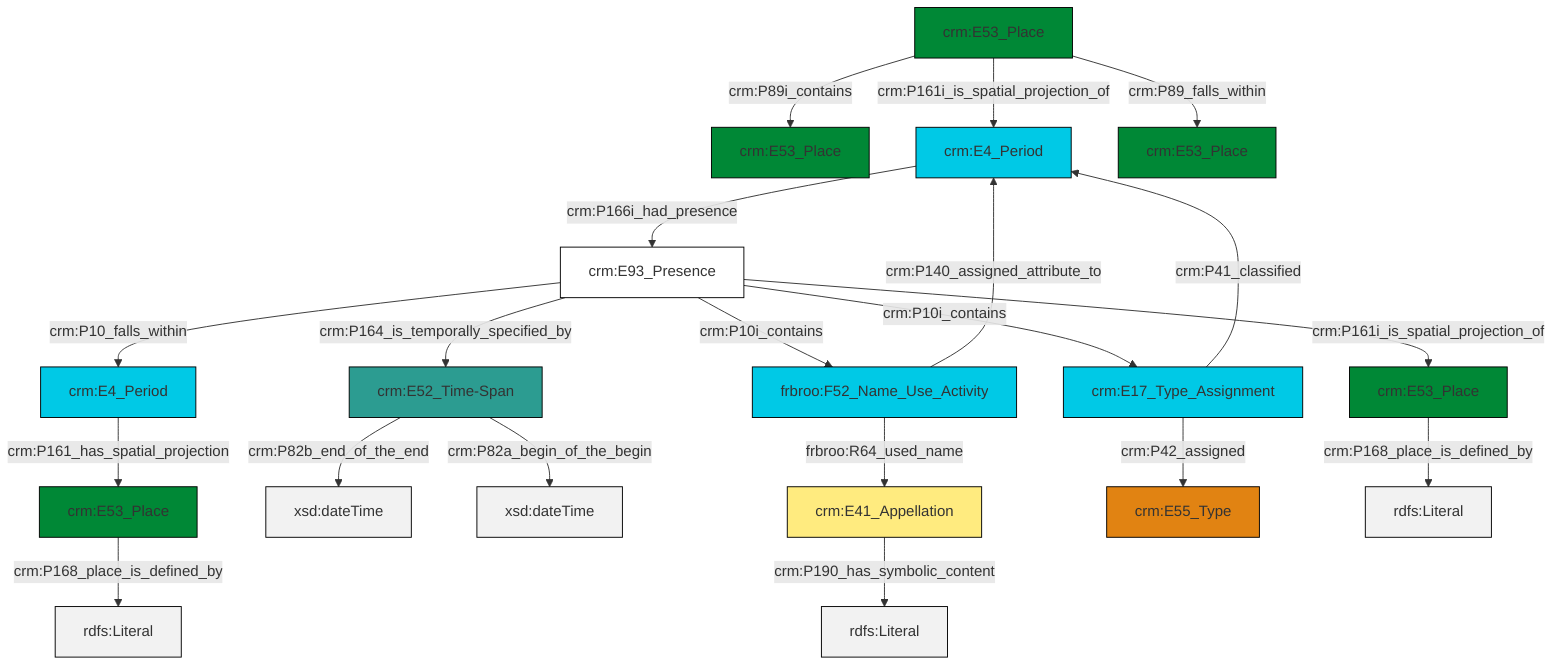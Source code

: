 graph TD
classDef Literal fill:#f2f2f2,stroke:#000000;
classDef CRM_Entity fill:#FFFFFF,stroke:#000000;
classDef Temporal_Entity fill:#00C9E6, stroke:#000000;
classDef Type fill:#E18312, stroke:#000000;
classDef Time-Span fill:#2C9C91, stroke:#000000;
classDef Appellation fill:#FFEB7F, stroke:#000000;
classDef Place fill:#008836, stroke:#000000;
classDef Persistent_Item fill:#B266B2, stroke:#000000;
classDef Conceptual_Object fill:#FFD700, stroke:#000000;
classDef Physical_Thing fill:#D2B48C, stroke:#000000;
classDef Actor fill:#f58aad, stroke:#000000;
classDef PC_Classes fill:#4ce600, stroke:#000000;
classDef Multi fill:#cccccc,stroke:#000000;

4["crm:E93_Presence"]:::CRM_Entity -->|crm:P10i_contains| 2["crm:E17_Type_Assignment"]:::Temporal_Entity
0["crm:E53_Place"]:::Place -->|crm:P89i_contains| 5["crm:E53_Place"]:::Place
6["crm:E4_Period"]:::Temporal_Entity -->|crm:P161_has_spatial_projection| 7["crm:E53_Place"]:::Place
2["crm:E17_Type_Assignment"]:::Temporal_Entity -->|crm:P41_classified| 8["crm:E4_Period"]:::Temporal_Entity
12["crm:E52_Time-Span"]:::Time-Span -->|crm:P82b_end_of_the_end| 13[xsd:dateTime]:::Literal
4["crm:E93_Presence"]:::CRM_Entity -->|crm:P161i_is_spatial_projection_of| 10["crm:E53_Place"]:::Place
14["frbroo:F52_Name_Use_Activity"]:::Temporal_Entity -->|crm:P140_assigned_attribute_to| 8["crm:E4_Period"]:::Temporal_Entity
12["crm:E52_Time-Span"]:::Time-Span -->|crm:P82a_begin_of_the_begin| 15[xsd:dateTime]:::Literal
8["crm:E4_Period"]:::Temporal_Entity -->|crm:P166i_had_presence| 4["crm:E93_Presence"]:::CRM_Entity
0["crm:E53_Place"]:::Place -->|crm:P161i_is_spatial_projection_of| 8["crm:E4_Period"]:::Temporal_Entity
14["frbroo:F52_Name_Use_Activity"]:::Temporal_Entity -->|frbroo:R64_used_name| 16["crm:E41_Appellation"]:::Appellation
4["crm:E93_Presence"]:::CRM_Entity -->|crm:P10_falls_within| 6["crm:E4_Period"]:::Temporal_Entity
2["crm:E17_Type_Assignment"]:::Temporal_Entity -->|crm:P42_assigned| 19["crm:E55_Type"]:::Type
0["crm:E53_Place"]:::Place -->|crm:P89_falls_within| 22["crm:E53_Place"]:::Place
10["crm:E53_Place"]:::Place -->|crm:P168_place_is_defined_by| 25[rdfs:Literal]:::Literal
16["crm:E41_Appellation"]:::Appellation -->|crm:P190_has_symbolic_content| 26[rdfs:Literal]:::Literal
7["crm:E53_Place"]:::Place -->|crm:P168_place_is_defined_by| 28[rdfs:Literal]:::Literal
4["crm:E93_Presence"]:::CRM_Entity -->|crm:P10i_contains| 14["frbroo:F52_Name_Use_Activity"]:::Temporal_Entity
4["crm:E93_Presence"]:::CRM_Entity -->|crm:P164_is_temporally_specified_by| 12["crm:E52_Time-Span"]:::Time-Span